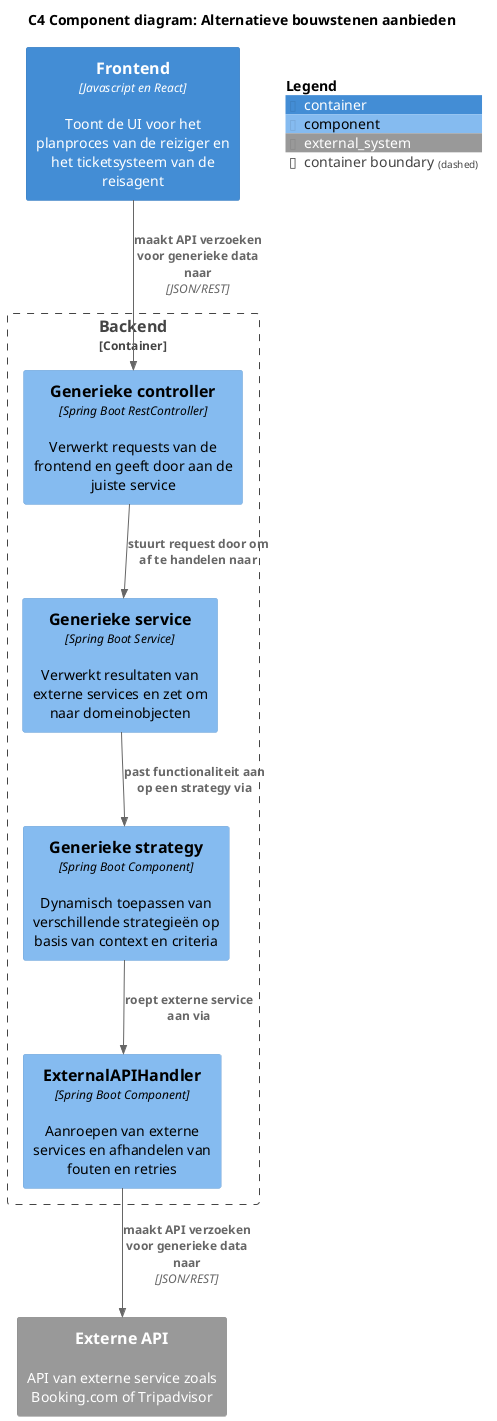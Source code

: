 @startuml
!include <C4/C4_Component.puml>
title C4 Component diagram: Alternatieve bouwstenen aanbieden

LAYOUT_TOP_DOWN()
SHOW_PERSON_OUTLINE()

Container(frontend, "Frontend", "Javascript en React", "Toont de UI voor het planproces van de reiziger en het ticketsysteem van de reisagent")

Container_Boundary(backend, "Backend") {
    Component(controller, "Generieke controller", "Spring Boot RestController", "Verwerkt requests van de frontend en geeft door aan de juiste service")
    Component(service, "Generieke service", "Spring Boot Service", "Verwerkt resultaten van externe services en zet om naar domeinobjecten")
    Component(strategy, "Generieke strategy", "Spring Boot Component", "Dynamisch toepassen van verschillende strategieën op basis van context en criteria")
    Component(apiHandler, "ExternalAPIHandler", "Spring Boot Component", "Aanroepen van externe services en afhandelen van fouten en retries")
}

System_Ext(api, "Externe API", "API van externe service zoals Booking.com of Tripadvisor")

Rel(frontend, controller, "maakt API verzoeken voor generieke data naar", "JSON/REST")
Rel(controller, service, "stuurt request door om af te handelen naar")
Rel(service, strategy, "past functionaliteit aan op een strategy via")
Rel(strategy, apiHandler, "roept externe service aan via")
Rel(apiHandler, api, "maakt API verzoeken voor generieke data naar", "JSON/REST")

SHOW_FLOATING_LEGEND()
@enduml
